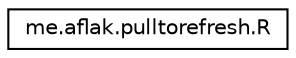 digraph "Graphical Class Hierarchy"
{
 // LATEX_PDF_SIZE
  edge [fontname="Helvetica",fontsize="10",labelfontname="Helvetica",labelfontsize="10"];
  node [fontname="Helvetica",fontsize="10",shape=record];
  rankdir="LR";
  Node0 [label="me.aflak.pulltorefresh.R",height=0.2,width=0.4,color="black", fillcolor="white", style="filled",URL="$classme_1_1aflak_1_1pulltorefresh_1_1_r.html",tooltip=" "];
}
